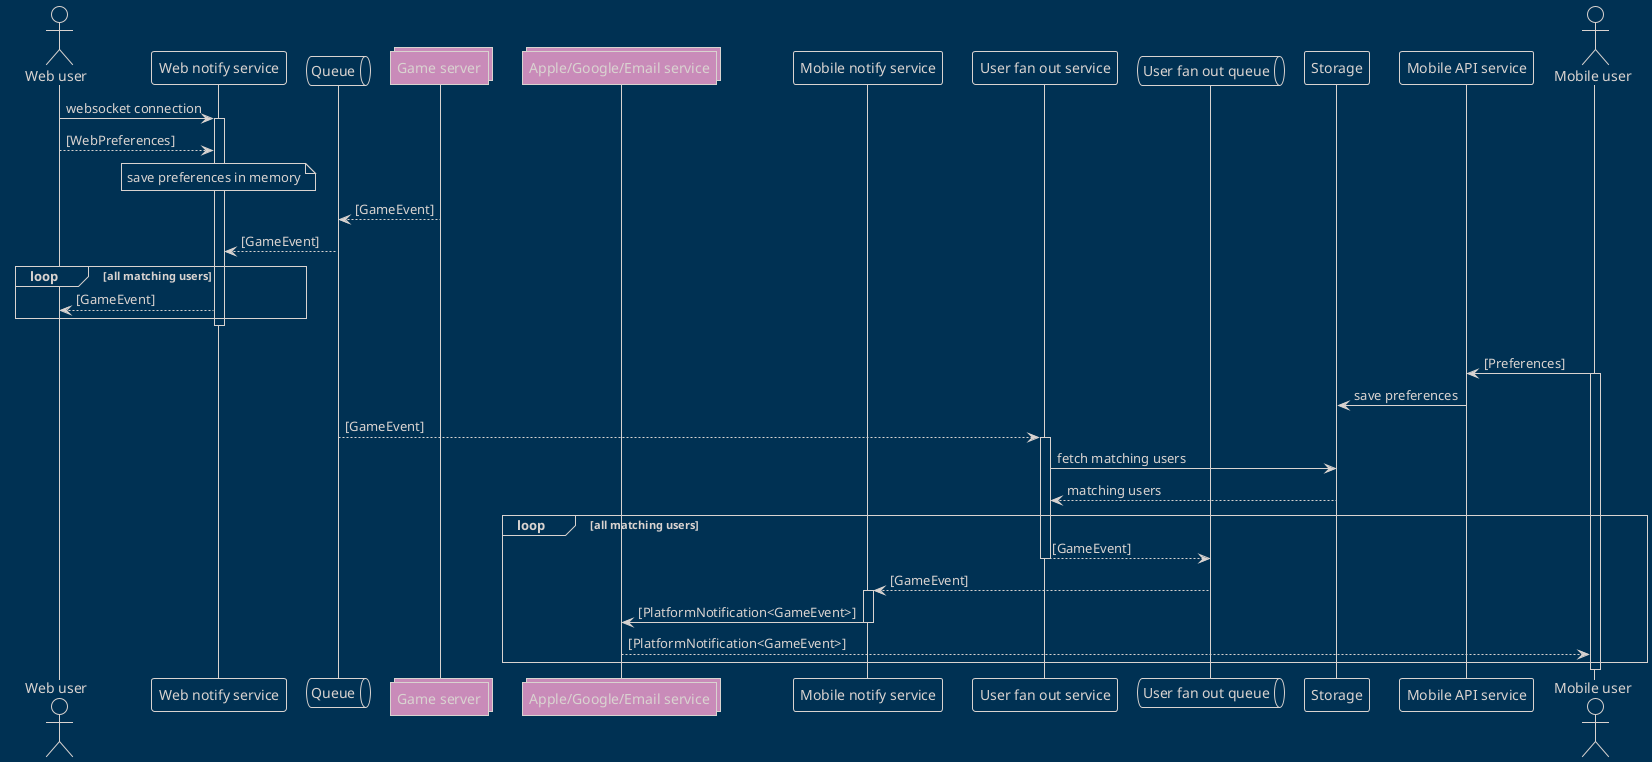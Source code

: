 @startuml
!theme blueprint


actor "Web user" as web
participant "Web notify service" as web_service
queue "Queue" as queue
collections "Game server" as gs #C98BB9

collections "Apple/Google/Email service" as email #C98BB9
participant "Mobile notify service" as notify_service
participant "User fan out service" as fanout
queue "User fan out queue" as fanout_queue

participant "Storage" as storage
participant "Mobile API service" as api_service
actor "Mobile user" as user


web->web_service: websocket connection
activate web_service
web-->web_service: [WebPreferences]
note over web_service
    save preferences in memory
end note

gs-->queue: [GameEvent]
queue-->web_service: [GameEvent]
loop all matching users
    web_service-->web: [GameEvent]
end
deactivate web_service

|||

user->api_service: [Preferences]
activate user
api_service->storage: save preferences
queue-->fanout: [GameEvent]
activate fanout
fanout->storage: fetch matching users
storage-->fanout: matching users
loop all matching users
  fanout-->fanout_queue: [GameEvent]
  deactivate fanout
  fanout_queue-->notify_service: [GameEvent]
  activate notify_service
  notify_service->email: [PlatformNotification<GameEvent>]
  deactivate notify_service
  email-->user: [PlatformNotification<GameEvent>]
end

deactivate user

@enduml
